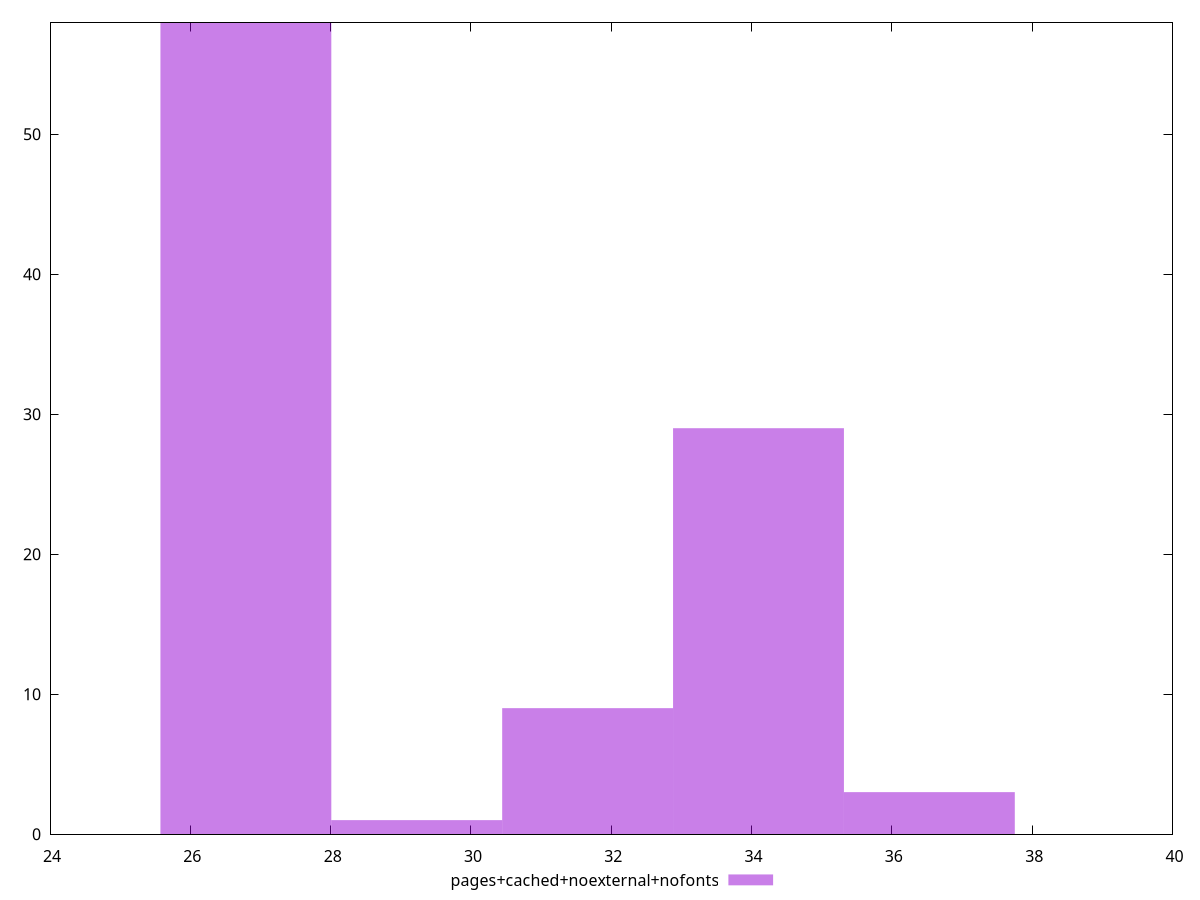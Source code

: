 $_pagesCachedNoexternalNofonts <<EOF
26.79190040394511 58
34.09878233229378 29
31.663155022844222 9
29.227527713394664 1
36.53440964174333 3
EOF
set key outside below
set terminal pngcairo
set output "report_00006_2020-11-02T20-21-41.718Z/max-potential-fid/pages+cached+noexternal+nofonts//raw_hist.png"
set yrange [0:58]
set boxwidth 2.4356273094495555
set style fill transparent solid 0.5 noborder
plot $_pagesCachedNoexternalNofonts title "pages+cached+noexternal+nofonts" with boxes ,